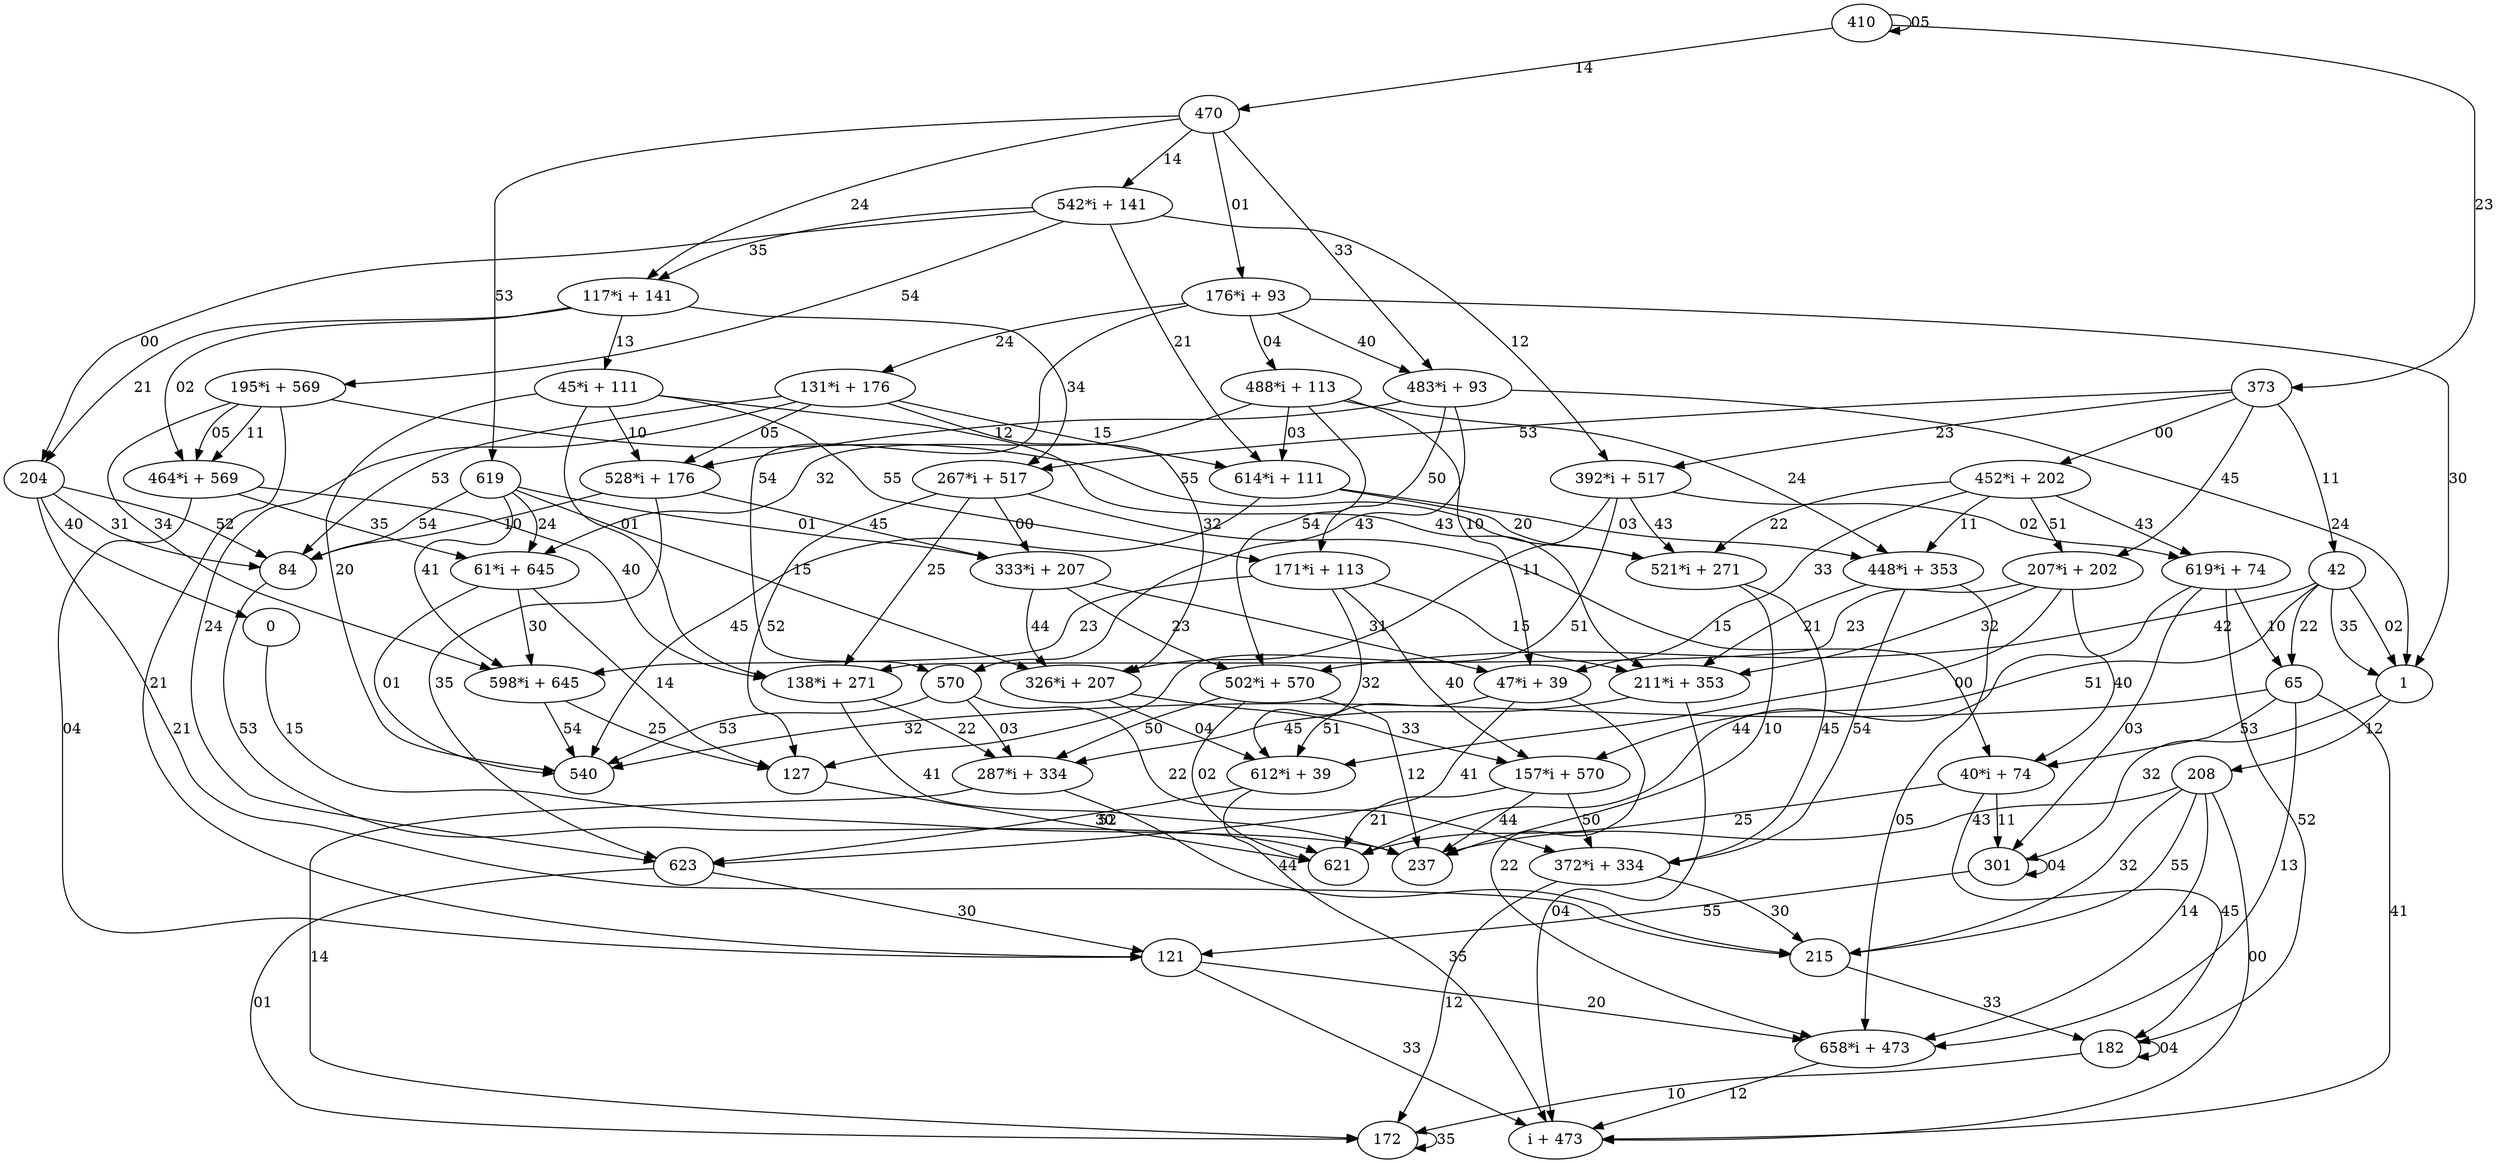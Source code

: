 digraph{
"410"->"410"[label="05"]
"410"->"470"[label="14"]
"410"->"373"[label="23"]
"470"->"176*i + 93"[label="01"]
"470"->"542*i + 141"[label="14"]
"470"->"117*i + 141"[label="24"]
"470"->"483*i + 93"[label="33"]
"470"->"619"[label="53"]
"373"->"452*i + 202"[label="00"]
"373"->"42"[label="11"]
"373"->"392*i + 517"[label="23"]
"373"->"207*i + 202"[label="45"]
"373"->"267*i + 517"[label="53"]
"176*i + 93"->"488*i + 113"[label="04"]
"176*i + 93"->"131*i + 176"[label="24"]
"176*i + 93"->"1"[label="30"]
"176*i + 93"->"483*i + 93"[label="40"]
"176*i + 93"->"570"[label="54"]
"542*i + 141"->"204"[label="00"]
"542*i + 141"->"392*i + 517"[label="12"]
"542*i + 141"->"614*i + 111"[label="21"]
"542*i + 141"->"117*i + 141"[label="35"]
"542*i + 141"->"195*i + 569"[label="54"]
"117*i + 141"->"464*i + 569"[label="02"]
"117*i + 141"->"45*i + 111"[label="13"]
"117*i + 141"->"204"[label="21"]
"117*i + 141"->"267*i + 517"[label="34"]
"483*i + 93"->"528*i + 176"[label="12"]
"483*i + 93"->"1"[label="24"]
"483*i + 93"->"570"[label="43"]
"483*i + 93"->"171*i + 113"[label="50"]
"619"->"333*i + 207"[label="01"]
"619"->"326*i + 207"[label="15"]
"619"->"61*i + 645"[label="24"]
"619"->"598*i + 645"[label="41"]
"619"->"84"[label="54"]
"452*i + 202"->"448*i + 353"[label="11"]
"452*i + 202"->"521*i + 271"[label="22"]
"452*i + 202"->"47*i + 39"[label="33"]
"452*i + 202"->"619*i + 74"[label="43"]
"452*i + 202"->"207*i + 202"[label="51"]
"42"->"1"[label="02"]
"42"->"65"[label="22"]
"42"->"1"[label="35"]
"42"->"502*i + 570"[label="42"]
"42"->"157*i + 570"[label="51"]
"392*i + 517"->"619*i + 74"[label="02"]
"392*i + 517"->"326*i + 207"[label="11"]
"392*i + 517"->"521*i + 271"[label="43"]
"392*i + 517"->"127"[label="51"]
"207*i + 202"->"612*i + 39"[label="00"]
"207*i + 202"->"138*i + 271"[label="23"]
"207*i + 202"->"211*i + 353"[label="32"]
"207*i + 202"->"40*i + 74"[label="40"]
"267*i + 517"->"333*i + 207"[label="00"]
"267*i + 517"->"40*i + 74"[label="15"]
"267*i + 517"->"138*i + 271"[label="25"]
"267*i + 517"->"127"[label="52"]
"488*i + 113"->"614*i + 111"[label="03"]
"488*i + 113"->"47*i + 39"[label="10"]
"488*i + 113"->"448*i + 353"[label="24"]
"488*i + 113"->"61*i + 645"[label="32"]
"488*i + 113"->"502*i + 570"[label="54"]
"131*i + 176"->"528*i + 176"[label="05"]
"131*i + 176"->"614*i + 111"[label="15"]
"131*i + 176"->"623"[label="24"]
"131*i + 176"->"326*i + 207"[label="32"]
"131*i + 176"->"84"[label="53"]
"1"->"208"[label="12"]
"1"->"301"[label="32"]
"570"->"287*i + 334"[label="03"]
"570"->"372*i + 334"[label="22"]
"570"->"540"[label="53"]
"204"->"215"[label="21"]
"204"->"84"[label="31"]
"204"->"0"[label="40"]
"204"->"84"[label="52"]
"614*i + 111"->"448*i + 353"[label="03"]
"614*i + 111"->"521*i + 271"[label="20"]
"614*i + 111"->"540"[label="45"]
"195*i + 569"->"464*i + 569"[label="05"]
"195*i + 569"->"464*i + 569"[label="11"]
"195*i + 569"->"121"[label="21"]
"195*i + 569"->"598*i + 645"[label="34"]
"195*i + 569"->"521*i + 271"[label="55"]
"464*i + 569"->"121"[label="04"]
"464*i + 569"->"61*i + 645"[label="35"]
"464*i + 569"->"138*i + 271"[label="40"]
"45*i + 111"->"138*i + 271"[label="01"]
"45*i + 111"->"528*i + 176"[label="10"]
"45*i + 111"->"540"[label="20"]
"45*i + 111"->"211*i + 353"[label="43"]
"45*i + 111"->"171*i + 113"[label="55"]
"528*i + 176"->"84"[label="10"]
"528*i + 176"->"623"[label="35"]
"528*i + 176"->"333*i + 207"[label="45"]
"171*i + 113"->"211*i + 353"[label="15"]
"171*i + 113"->"598*i + 645"[label="23"]
"171*i + 113"->"612*i + 39"[label="32"]
"171*i + 113"->"157*i + 570"[label="40"]
"333*i + 207"->"502*i + 570"[label="23"]
"333*i + 207"->"47*i + 39"[label="31"]
"333*i + 207"->"326*i + 207"[label="44"]
"326*i + 207"->"612*i + 39"[label="04"]
"326*i + 207"->"157*i + 570"[label="33"]
"61*i + 645"->"540"[label="01"]
"61*i + 645"->"127"[label="14"]
"61*i + 645"->"598*i + 645"[label="30"]
"598*i + 645"->"127"[label="25"]
"598*i + 645"->"540"[label="54"]
"84"->"621"[label="53"]
"448*i + 353"->"658*i + 473"[label="05"]
"448*i + 353"->"211*i + 353"[label="21"]
"448*i + 353"->"372*i + 334"[label="54"]
"521*i + 271"->"237"[label="10"]
"521*i + 271"->"372*i + 334"[label="45"]
"47*i + 39"->"658*i + 473"[label="22"]
"47*i + 39"->"623"[label="41"]
"47*i + 39"->"612*i + 39"[label="51"]
"619*i + 74"->"301"[label="03"]
"619*i + 74"->"65"[label="10"]
"619*i + 74"->"621"[label="44"]
"619*i + 74"->"182"[label="52"]
"65"->"658*i + 473"[label="13"]
"65"->"540"[label="32"]
"65"->"i + 473"[label="41"]
"65"->"40*i + 74"[label="53"]
"502*i + 570"->"621"[label="02"]
"502*i + 570"->"237"[label="12"]
"502*i + 570"->"287*i + 334"[label="50"]
"157*i + 570"->"621"[label="21"]
"157*i + 570"->"237"[label="44"]
"157*i + 570"->"372*i + 334"[label="50"]
"127"->"621"[label="30"]
"612*i + 39"->"i + 473"[label="35"]
"612*i + 39"->"623"[label="52"]
"138*i + 271"->"287*i + 334"[label="22"]
"138*i + 271"->"237"[label="41"]
"211*i + 353"->"i + 473"[label="04"]
"211*i + 353"->"287*i + 334"[label="45"]
"40*i + 74"->"301"[label="11"]
"40*i + 74"->"621"[label="25"]
"40*i + 74"->"182"[label="45"]
"623"->"172"[label="01"]
"623"->"121"[label="30"]
"208"->"i + 473"[label="00"]
"208"->"658*i + 473"[label="14"]
"208"->"215"[label="32"]
"208"->"237"[label="43"]
"208"->"215"[label="55"]
"301"->"301"[label="04"]
"301"->"121"[label="55"]
"287*i + 334"->"172"[label="14"]
"287*i + 334"->"215"[label="44"]
"372*i + 334"->"172"[label="12"]
"372*i + 334"->"215"[label="30"]
"215"->"182"[label="33"]
"0"->"237"[label="15"]
"121"->"658*i + 473"[label="20"]
"121"->"i + 473"[label="33"]
"658*i + 473"->"i + 473"[label="12"]
"182"->"182"[label="04"]
"182"->"172"[label="10"]
"172"->"172"[label="35"]
}